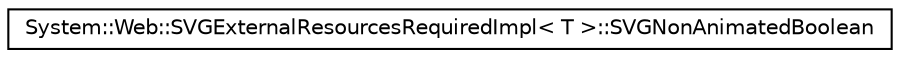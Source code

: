 digraph G
{
  edge [fontname="Helvetica",fontsize="10",labelfontname="Helvetica",labelfontsize="10"];
  node [fontname="Helvetica",fontsize="10",shape=record];
  rankdir="LR";
  Node1 [label="System::Web::SVGExternalResourcesRequiredImpl\< T \>::SVGNonAnimatedBoolean",height=0.2,width=0.4,color="black", fillcolor="white", style="filled",URL="$class_system_1_1_web_1_1_s_v_g_external_resources_required_impl_1_1_s_v_g_non_animated_boolean.html"];
}
